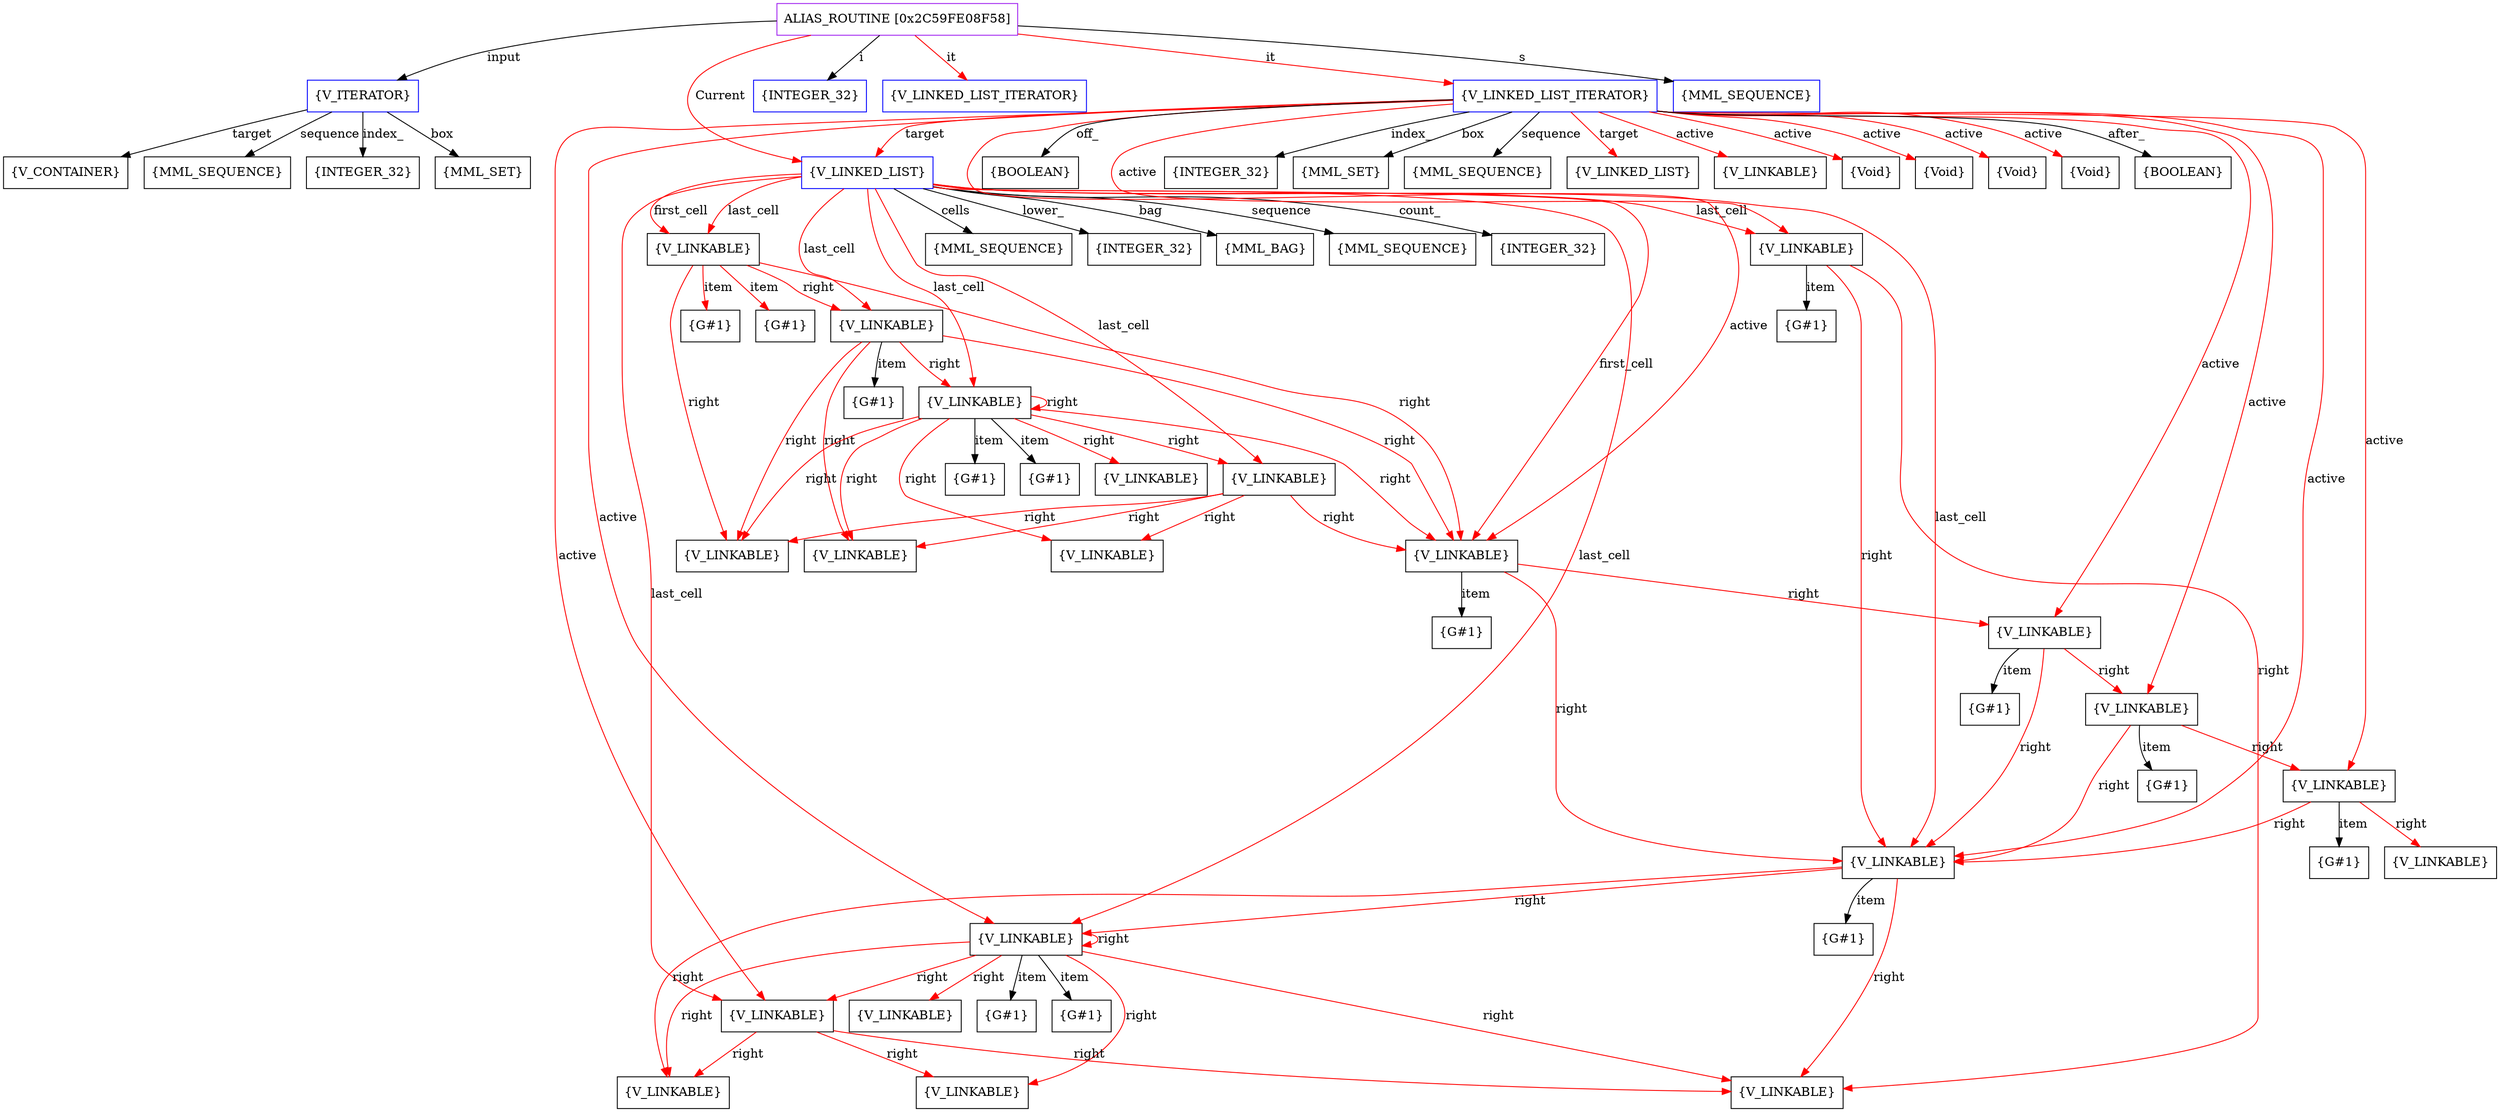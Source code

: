 digraph g {
	node [shape=box]
	b1[color=purple label=<ALIAS_ROUTINE [0x2C59FE08F58]>]
	b2[color=blue label=<{V_LINKED_LIST}>]
	b3[label=<{INTEGER_32}>]
	b4[label=<{MML_BAG}>]
	b5[label=<{MML_SEQUENCE}>]
	b6[label=<{INTEGER_32}>]
	b7[label=<{V_LINKABLE}>]
	b8[label=<{G#1}>]
	b9[label=<{V_LINKABLE}>]
	b10[label=<{G#1}>]
	b11[label=<{V_LINKABLE}>]
	b12[label=<{G#1}>]
	b13[label=<{V_LINKABLE}>]
	b14[label=<{G#1}>]
	b15[label=<{V_LINKABLE}>]
	b16[label=<{V_LINKABLE}>]
	b17[label=<{G#1}>]
	b18[label=<{V_LINKABLE}>]
	b19[label=<{V_LINKABLE}>]
	b20[label=<{V_LINKABLE}>]
	b21[label=<{G#1}>]
	b22[label=<{G#1}>]
	b23[label=<{V_LINKABLE}>]
	b24[label=<{V_LINKABLE}>]
	b25[label=<{V_LINKABLE}>]
	b26[label=<{V_LINKABLE}>]
	b27[label=<{G#1}>]
	b28[label=<{G#1}>]
	b29[label=<{V_LINKABLE}>]
	b30[label=<{V_LINKABLE}>]
	b31[label=<{G#1}>]
	b32[label=<{V_LINKABLE}>]
	b33[label=<{V_LINKABLE}>]
	b34[label=<{G#1}>]
	b35[label=<{G#1}>]
	b36[label=<{V_LINKABLE}>]
	b37[label=<{V_LINKABLE}>]
	b38[label=<{V_LINKABLE}>]
	b39[label=<{V_LINKABLE}>]
	b40[label=<{G#1}>]
	b41[label=<{MML_SEQUENCE}>]
	b42[color=blue label=<{V_ITERATOR}>]
	b43[label=<{MML_SET}>]
	b44[label=<{V_CONTAINER}>]
	b45[label=<{MML_SEQUENCE}>]
	b46[label=<{INTEGER_32}>]
	b47[color=blue label=<{INTEGER_32}>]
	b48[color=blue label=<{V_LINKED_LIST_ITERATOR}>]
	b49[color=blue label=<{V_LINKED_LIST_ITERATOR}>]
	b50[label=<{BOOLEAN}>]
	b51[label=<{INTEGER_32}>]
	b52[label=<{MML_SET}>]
	b53[label=<{MML_SEQUENCE}>]
	b54[label=<{V_LINKED_LIST}>]
	b55[label=<{V_LINKABLE}>]
	b56[label=<{Void}>]
	b57[label=<{Void}>]
	b58[label=<{Void}>]
	b59[label=<{Void}>]
	b60[label=<{BOOLEAN}>]
	b61[color=blue label=<{MML_SEQUENCE}>]
	b1->b2[color=red label=<Current>]
	b2->b3[label=<lower_>]
	b2->b4[label=<bag>]
	b2->b5[label=<sequence>]
	b2->b6[label=<count_>]
	b2->b7[color=red label=<first_cell>]
	b7->b8[label=<item>]
	b7->b9[color=red label=<right>]
	b9->b10[label=<item>]
	b9->b11[color=red label=<right>]
	b11->b12[label=<item>]
	b11->b13[color=red label=<right>]
	b13->b14[label=<item>]
	b13->b15[color=red label=<right>]
	b13->b16[color=red label=<right>]
	b16->b17[label=<item>]
	b16->b18[color=red label=<right>]
	b16->b19[color=red label=<right>]
	b16->b20[color=red label=<right>]
	b20->b21[label=<item>]
	b20->b22[label=<item>]
	b20->b23[color=red label=<right>]
	b20->b24[color=red label=<right>]
	b20->b20[color=red label=<right>]
	b20->b18[color=red label=<right>]
	b20->b19[color=red label=<right>]
	b20->b25[color=red label=<right>]
	b25->b23[color=red label=<right>]
	b25->b18[color=red label=<right>]
	b25->b19[color=red label=<right>]
	b11->b16[color=red label=<right>]
	b9->b16[color=red label=<right>]
	b7->b16[color=red label=<right>]
	b2->b26[color=red label=<first_cell>]
	b26->b27[color=red label=<item>]
	b26->b28[color=red label=<item>]
	b26->b29[color=red label=<right>]
	b26->b7[color=red label=<right>]
	b26->b30[color=red label=<right>]
	b30->b31[label=<item>]
	b30->b32[color=red label=<right>]
	b30->b29[color=red label=<right>]
	b30->b7[color=red label=<right>]
	b30->b33[color=red label=<right>]
	b33->b34[label=<item>]
	b33->b35[label=<item>]
	b33->b36[color=red label=<right>]
	b33->b37[color=red label=<right>]
	b33->b33[color=red label=<right>]
	b33->b32[color=red label=<right>]
	b33->b29[color=red label=<right>]
	b33->b7[color=red label=<right>]
	b33->b38[color=red label=<right>]
	b38->b36[color=red label=<right>]
	b38->b32[color=red label=<right>]
	b38->b29[color=red label=<right>]
	b38->b7[color=red label=<right>]
	b2->b39[color=red label=<last_cell>]
	b39->b40[label=<item>]
	b39->b19[color=red label=<right>]
	b39->b16[color=red label=<right>]
	b2->b16[color=red label=<last_cell>]
	b2->b20[color=red label=<last_cell>]
	b2->b25[color=red label=<last_cell>]
	b2->b26[color=red label=<last_cell>]
	b2->b30[color=red label=<last_cell>]
	b2->b33[color=red label=<last_cell>]
	b2->b38[color=red label=<last_cell>]
	b2->b41[label=<cells>]
	b1->b42[label=<input>]
	b42->b43[label=<box>]
	b42->b44[label=<target>]
	b42->b45[label=<sequence>]
	b42->b46[label=<index_>]
	b1->b47[label=<i>]
	b1->b48[color=red label=<it>]
	b1->b49[color=red label=<it>]
	b49->b50[label=<off_>]
	b49->b51[label=<index_>]
	b49->b52[label=<box>]
	b49->b53[label=<sequence>]
	b49->b54[color=red label=<target>]
	b49->b2[color=red label=<target>]
	b49->b55[color=red label=<active>]
	b49->b56[color=red label=<active>]
	b49->b57[color=red label=<active>]
	b49->b7[color=red label=<active>]
	b49->b9[color=red label=<active>]
	b49->b11[color=red label=<active>]
	b49->b13[color=red label=<active>]
	b49->b39[color=red label=<active>]
	b49->b58[color=red label=<active>]
	b49->b59[color=red label=<active>]
	b49->b16[color=red label=<active>]
	b49->b20[color=red label=<active>]
	b49->b25[color=red label=<active>]
	b49->b60[label=<after_>]
	b1->b61[label=<s>]
}
